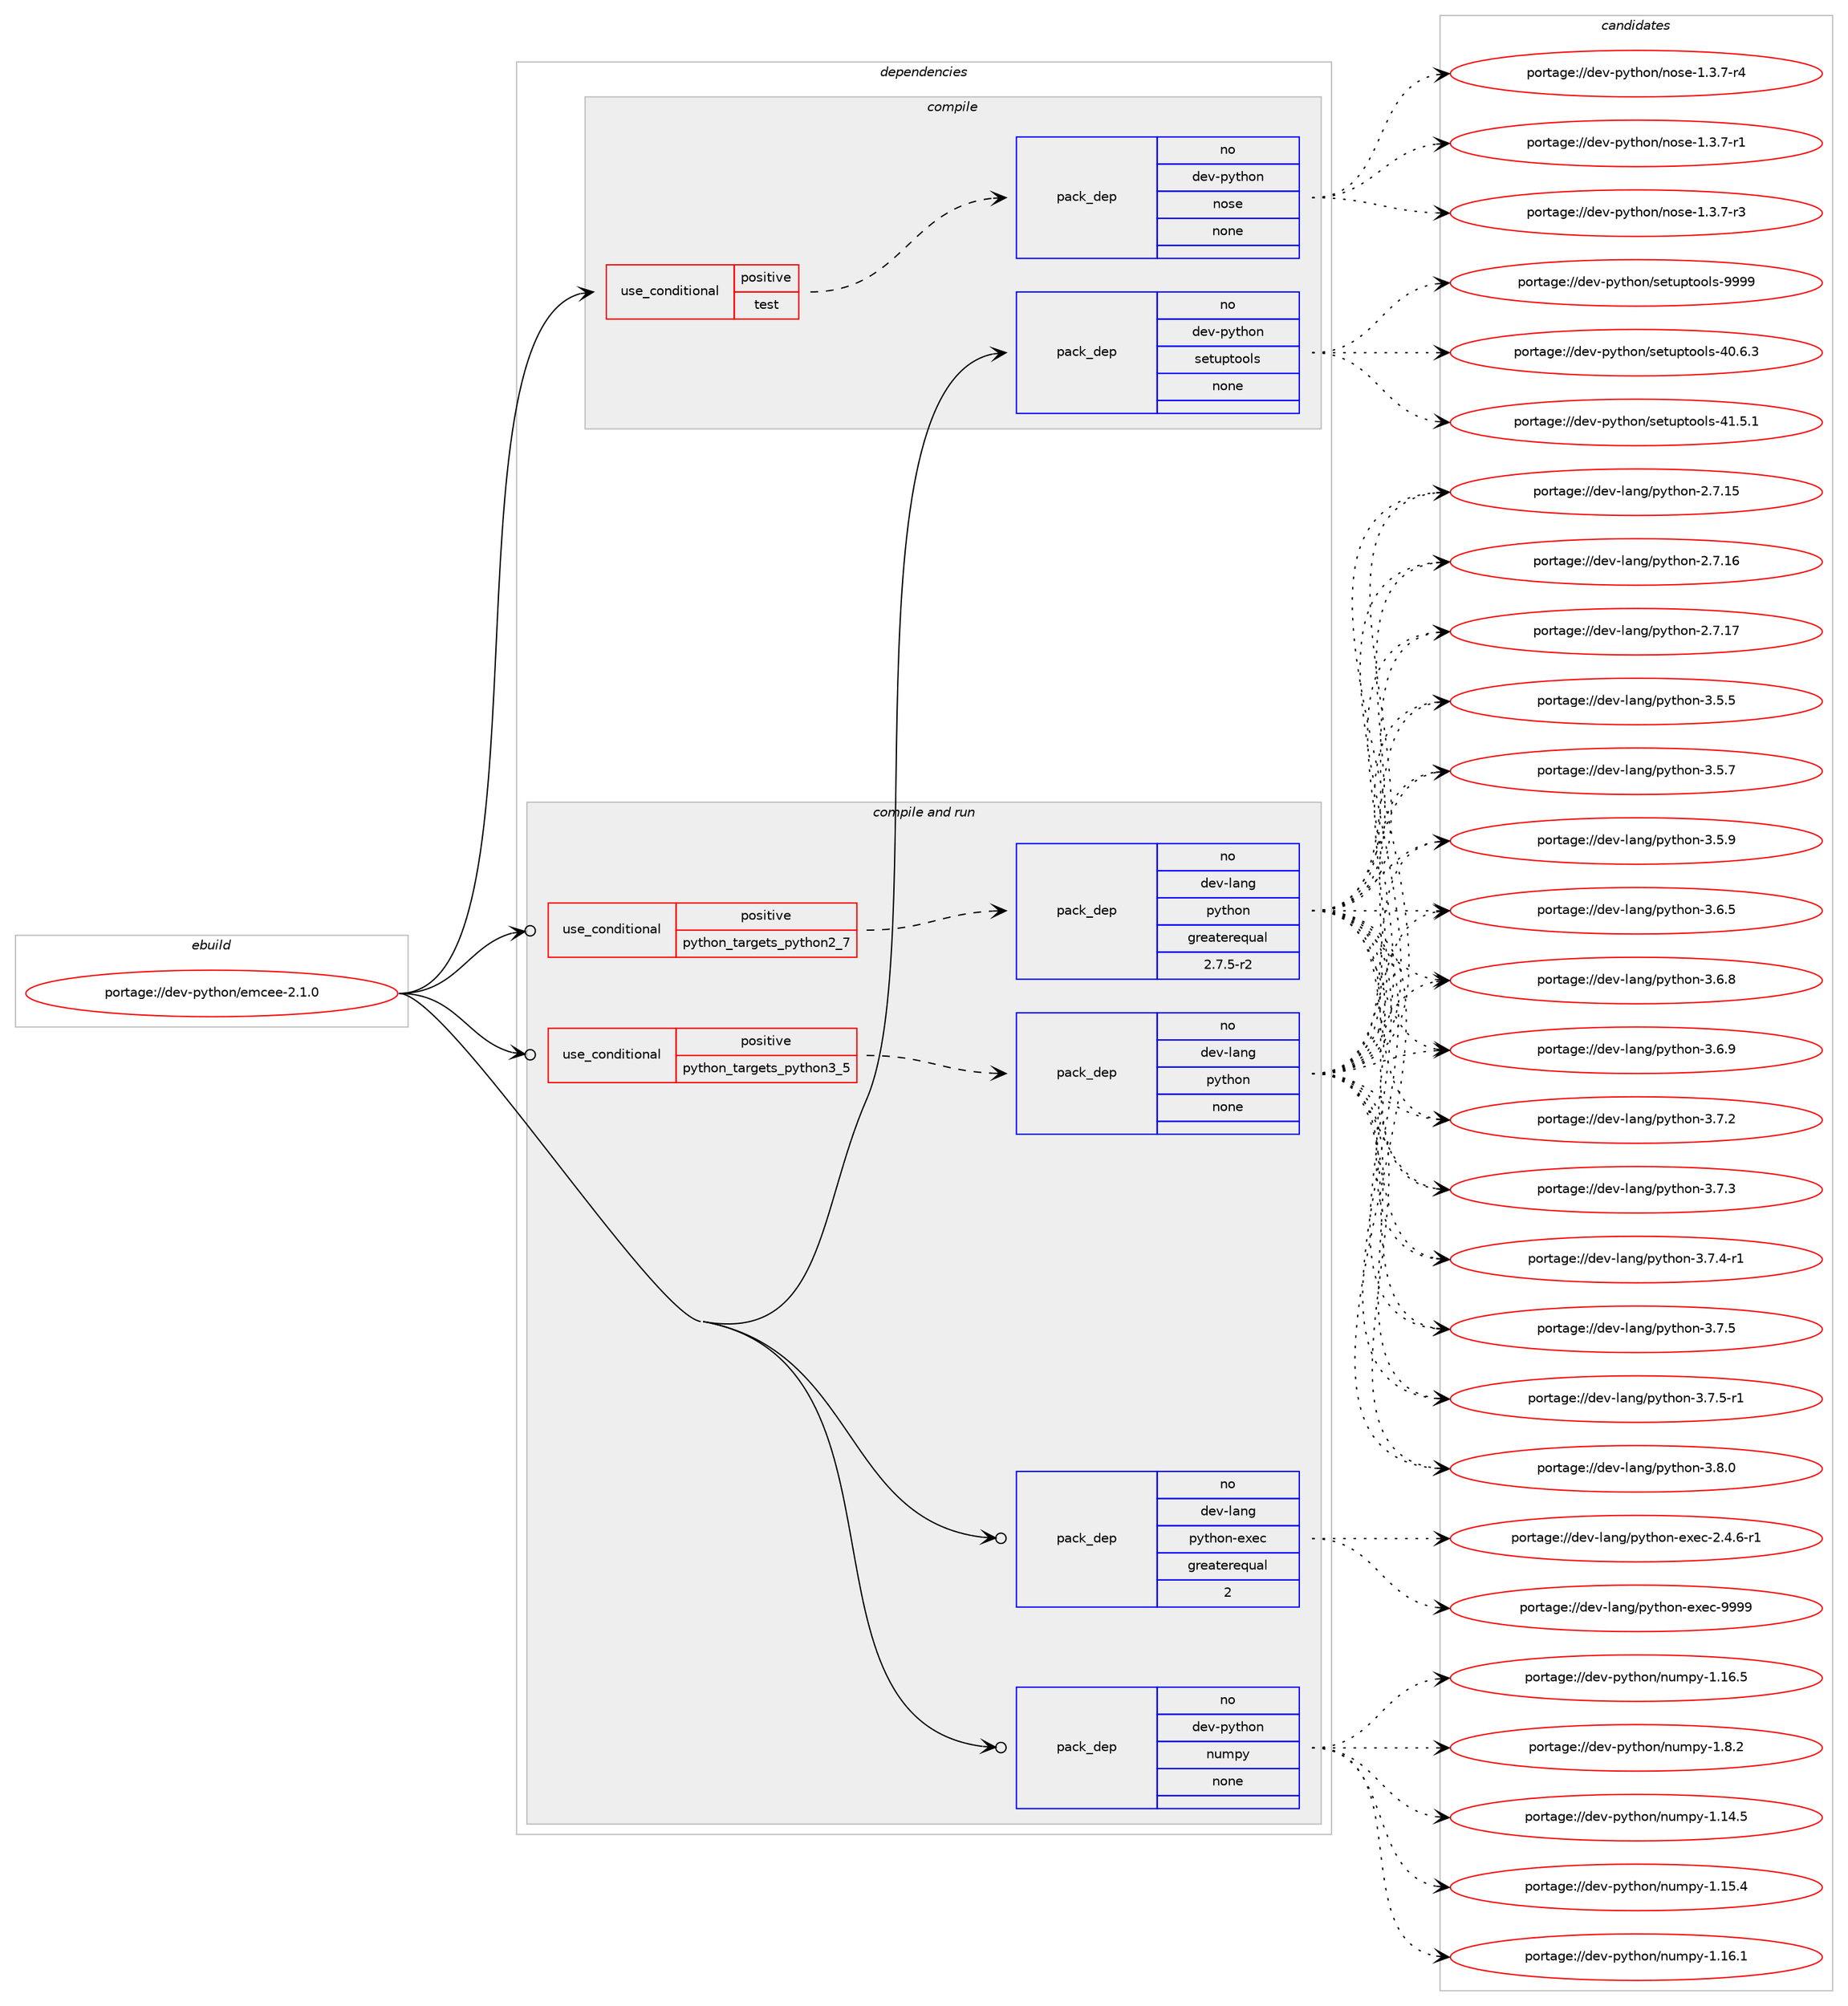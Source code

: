 digraph prolog {

# *************
# Graph options
# *************

newrank=true;
concentrate=true;
compound=true;
graph [rankdir=LR,fontname=Helvetica,fontsize=10,ranksep=1.5];#, ranksep=2.5, nodesep=0.2];
edge  [arrowhead=vee];
node  [fontname=Helvetica,fontsize=10];

# **********
# The ebuild
# **********

subgraph cluster_leftcol {
color=gray;
label=<<i>ebuild</i>>;
id [label="portage://dev-python/emcee-2.1.0", color=red, width=4, href="../dev-python/emcee-2.1.0.svg"];
}

# ****************
# The dependencies
# ****************

subgraph cluster_midcol {
color=gray;
label=<<i>dependencies</i>>;
subgraph cluster_compile {
fillcolor="#eeeeee";
style=filled;
label=<<i>compile</i>>;
subgraph cond28201 {
dependency138109 [label=<<TABLE BORDER="0" CELLBORDER="1" CELLSPACING="0" CELLPADDING="4"><TR><TD ROWSPAN="3" CELLPADDING="10">use_conditional</TD></TR><TR><TD>positive</TD></TR><TR><TD>test</TD></TR></TABLE>>, shape=none, color=red];
subgraph pack106589 {
dependency138110 [label=<<TABLE BORDER="0" CELLBORDER="1" CELLSPACING="0" CELLPADDING="4" WIDTH="220"><TR><TD ROWSPAN="6" CELLPADDING="30">pack_dep</TD></TR><TR><TD WIDTH="110">no</TD></TR><TR><TD>dev-python</TD></TR><TR><TD>nose</TD></TR><TR><TD>none</TD></TR><TR><TD></TD></TR></TABLE>>, shape=none, color=blue];
}
dependency138109:e -> dependency138110:w [weight=20,style="dashed",arrowhead="vee"];
}
id:e -> dependency138109:w [weight=20,style="solid",arrowhead="vee"];
subgraph pack106590 {
dependency138111 [label=<<TABLE BORDER="0" CELLBORDER="1" CELLSPACING="0" CELLPADDING="4" WIDTH="220"><TR><TD ROWSPAN="6" CELLPADDING="30">pack_dep</TD></TR><TR><TD WIDTH="110">no</TD></TR><TR><TD>dev-python</TD></TR><TR><TD>setuptools</TD></TR><TR><TD>none</TD></TR><TR><TD></TD></TR></TABLE>>, shape=none, color=blue];
}
id:e -> dependency138111:w [weight=20,style="solid",arrowhead="vee"];
}
subgraph cluster_compileandrun {
fillcolor="#eeeeee";
style=filled;
label=<<i>compile and run</i>>;
subgraph cond28202 {
dependency138112 [label=<<TABLE BORDER="0" CELLBORDER="1" CELLSPACING="0" CELLPADDING="4"><TR><TD ROWSPAN="3" CELLPADDING="10">use_conditional</TD></TR><TR><TD>positive</TD></TR><TR><TD>python_targets_python2_7</TD></TR></TABLE>>, shape=none, color=red];
subgraph pack106591 {
dependency138113 [label=<<TABLE BORDER="0" CELLBORDER="1" CELLSPACING="0" CELLPADDING="4" WIDTH="220"><TR><TD ROWSPAN="6" CELLPADDING="30">pack_dep</TD></TR><TR><TD WIDTH="110">no</TD></TR><TR><TD>dev-lang</TD></TR><TR><TD>python</TD></TR><TR><TD>greaterequal</TD></TR><TR><TD>2.7.5-r2</TD></TR></TABLE>>, shape=none, color=blue];
}
dependency138112:e -> dependency138113:w [weight=20,style="dashed",arrowhead="vee"];
}
id:e -> dependency138112:w [weight=20,style="solid",arrowhead="odotvee"];
subgraph cond28203 {
dependency138114 [label=<<TABLE BORDER="0" CELLBORDER="1" CELLSPACING="0" CELLPADDING="4"><TR><TD ROWSPAN="3" CELLPADDING="10">use_conditional</TD></TR><TR><TD>positive</TD></TR><TR><TD>python_targets_python3_5</TD></TR></TABLE>>, shape=none, color=red];
subgraph pack106592 {
dependency138115 [label=<<TABLE BORDER="0" CELLBORDER="1" CELLSPACING="0" CELLPADDING="4" WIDTH="220"><TR><TD ROWSPAN="6" CELLPADDING="30">pack_dep</TD></TR><TR><TD WIDTH="110">no</TD></TR><TR><TD>dev-lang</TD></TR><TR><TD>python</TD></TR><TR><TD>none</TD></TR><TR><TD></TD></TR></TABLE>>, shape=none, color=blue];
}
dependency138114:e -> dependency138115:w [weight=20,style="dashed",arrowhead="vee"];
}
id:e -> dependency138114:w [weight=20,style="solid",arrowhead="odotvee"];
subgraph pack106593 {
dependency138116 [label=<<TABLE BORDER="0" CELLBORDER="1" CELLSPACING="0" CELLPADDING="4" WIDTH="220"><TR><TD ROWSPAN="6" CELLPADDING="30">pack_dep</TD></TR><TR><TD WIDTH="110">no</TD></TR><TR><TD>dev-lang</TD></TR><TR><TD>python-exec</TD></TR><TR><TD>greaterequal</TD></TR><TR><TD>2</TD></TR></TABLE>>, shape=none, color=blue];
}
id:e -> dependency138116:w [weight=20,style="solid",arrowhead="odotvee"];
subgraph pack106594 {
dependency138117 [label=<<TABLE BORDER="0" CELLBORDER="1" CELLSPACING="0" CELLPADDING="4" WIDTH="220"><TR><TD ROWSPAN="6" CELLPADDING="30">pack_dep</TD></TR><TR><TD WIDTH="110">no</TD></TR><TR><TD>dev-python</TD></TR><TR><TD>numpy</TD></TR><TR><TD>none</TD></TR><TR><TD></TD></TR></TABLE>>, shape=none, color=blue];
}
id:e -> dependency138117:w [weight=20,style="solid",arrowhead="odotvee"];
}
subgraph cluster_run {
fillcolor="#eeeeee";
style=filled;
label=<<i>run</i>>;
}
}

# **************
# The candidates
# **************

subgraph cluster_choices {
rank=same;
color=gray;
label=<<i>candidates</i>>;

subgraph choice106589 {
color=black;
nodesep=1;
choiceportage10010111845112121116104111110471101111151014549465146554511449 [label="portage://dev-python/nose-1.3.7-r1", color=red, width=4,href="../dev-python/nose-1.3.7-r1.svg"];
choiceportage10010111845112121116104111110471101111151014549465146554511451 [label="portage://dev-python/nose-1.3.7-r3", color=red, width=4,href="../dev-python/nose-1.3.7-r3.svg"];
choiceportage10010111845112121116104111110471101111151014549465146554511452 [label="portage://dev-python/nose-1.3.7-r4", color=red, width=4,href="../dev-python/nose-1.3.7-r4.svg"];
dependency138110:e -> choiceportage10010111845112121116104111110471101111151014549465146554511449:w [style=dotted,weight="100"];
dependency138110:e -> choiceportage10010111845112121116104111110471101111151014549465146554511451:w [style=dotted,weight="100"];
dependency138110:e -> choiceportage10010111845112121116104111110471101111151014549465146554511452:w [style=dotted,weight="100"];
}
subgraph choice106590 {
color=black;
nodesep=1;
choiceportage100101118451121211161041111104711510111611711211611111110811545524846544651 [label="portage://dev-python/setuptools-40.6.3", color=red, width=4,href="../dev-python/setuptools-40.6.3.svg"];
choiceportage100101118451121211161041111104711510111611711211611111110811545524946534649 [label="portage://dev-python/setuptools-41.5.1", color=red, width=4,href="../dev-python/setuptools-41.5.1.svg"];
choiceportage10010111845112121116104111110471151011161171121161111111081154557575757 [label="portage://dev-python/setuptools-9999", color=red, width=4,href="../dev-python/setuptools-9999.svg"];
dependency138111:e -> choiceportage100101118451121211161041111104711510111611711211611111110811545524846544651:w [style=dotted,weight="100"];
dependency138111:e -> choiceportage100101118451121211161041111104711510111611711211611111110811545524946534649:w [style=dotted,weight="100"];
dependency138111:e -> choiceportage10010111845112121116104111110471151011161171121161111111081154557575757:w [style=dotted,weight="100"];
}
subgraph choice106591 {
color=black;
nodesep=1;
choiceportage10010111845108971101034711212111610411111045504655464953 [label="portage://dev-lang/python-2.7.15", color=red, width=4,href="../dev-lang/python-2.7.15.svg"];
choiceportage10010111845108971101034711212111610411111045504655464954 [label="portage://dev-lang/python-2.7.16", color=red, width=4,href="../dev-lang/python-2.7.16.svg"];
choiceportage10010111845108971101034711212111610411111045504655464955 [label="portage://dev-lang/python-2.7.17", color=red, width=4,href="../dev-lang/python-2.7.17.svg"];
choiceportage100101118451089711010347112121116104111110455146534653 [label="portage://dev-lang/python-3.5.5", color=red, width=4,href="../dev-lang/python-3.5.5.svg"];
choiceportage100101118451089711010347112121116104111110455146534655 [label="portage://dev-lang/python-3.5.7", color=red, width=4,href="../dev-lang/python-3.5.7.svg"];
choiceportage100101118451089711010347112121116104111110455146534657 [label="portage://dev-lang/python-3.5.9", color=red, width=4,href="../dev-lang/python-3.5.9.svg"];
choiceportage100101118451089711010347112121116104111110455146544653 [label="portage://dev-lang/python-3.6.5", color=red, width=4,href="../dev-lang/python-3.6.5.svg"];
choiceportage100101118451089711010347112121116104111110455146544656 [label="portage://dev-lang/python-3.6.8", color=red, width=4,href="../dev-lang/python-3.6.8.svg"];
choiceportage100101118451089711010347112121116104111110455146544657 [label="portage://dev-lang/python-3.6.9", color=red, width=4,href="../dev-lang/python-3.6.9.svg"];
choiceportage100101118451089711010347112121116104111110455146554650 [label="portage://dev-lang/python-3.7.2", color=red, width=4,href="../dev-lang/python-3.7.2.svg"];
choiceportage100101118451089711010347112121116104111110455146554651 [label="portage://dev-lang/python-3.7.3", color=red, width=4,href="../dev-lang/python-3.7.3.svg"];
choiceportage1001011184510897110103471121211161041111104551465546524511449 [label="portage://dev-lang/python-3.7.4-r1", color=red, width=4,href="../dev-lang/python-3.7.4-r1.svg"];
choiceportage100101118451089711010347112121116104111110455146554653 [label="portage://dev-lang/python-3.7.5", color=red, width=4,href="../dev-lang/python-3.7.5.svg"];
choiceportage1001011184510897110103471121211161041111104551465546534511449 [label="portage://dev-lang/python-3.7.5-r1", color=red, width=4,href="../dev-lang/python-3.7.5-r1.svg"];
choiceportage100101118451089711010347112121116104111110455146564648 [label="portage://dev-lang/python-3.8.0", color=red, width=4,href="../dev-lang/python-3.8.0.svg"];
dependency138113:e -> choiceportage10010111845108971101034711212111610411111045504655464953:w [style=dotted,weight="100"];
dependency138113:e -> choiceportage10010111845108971101034711212111610411111045504655464954:w [style=dotted,weight="100"];
dependency138113:e -> choiceportage10010111845108971101034711212111610411111045504655464955:w [style=dotted,weight="100"];
dependency138113:e -> choiceportage100101118451089711010347112121116104111110455146534653:w [style=dotted,weight="100"];
dependency138113:e -> choiceportage100101118451089711010347112121116104111110455146534655:w [style=dotted,weight="100"];
dependency138113:e -> choiceportage100101118451089711010347112121116104111110455146534657:w [style=dotted,weight="100"];
dependency138113:e -> choiceportage100101118451089711010347112121116104111110455146544653:w [style=dotted,weight="100"];
dependency138113:e -> choiceportage100101118451089711010347112121116104111110455146544656:w [style=dotted,weight="100"];
dependency138113:e -> choiceportage100101118451089711010347112121116104111110455146544657:w [style=dotted,weight="100"];
dependency138113:e -> choiceportage100101118451089711010347112121116104111110455146554650:w [style=dotted,weight="100"];
dependency138113:e -> choiceportage100101118451089711010347112121116104111110455146554651:w [style=dotted,weight="100"];
dependency138113:e -> choiceportage1001011184510897110103471121211161041111104551465546524511449:w [style=dotted,weight="100"];
dependency138113:e -> choiceportage100101118451089711010347112121116104111110455146554653:w [style=dotted,weight="100"];
dependency138113:e -> choiceportage1001011184510897110103471121211161041111104551465546534511449:w [style=dotted,weight="100"];
dependency138113:e -> choiceportage100101118451089711010347112121116104111110455146564648:w [style=dotted,weight="100"];
}
subgraph choice106592 {
color=black;
nodesep=1;
choiceportage10010111845108971101034711212111610411111045504655464953 [label="portage://dev-lang/python-2.7.15", color=red, width=4,href="../dev-lang/python-2.7.15.svg"];
choiceportage10010111845108971101034711212111610411111045504655464954 [label="portage://dev-lang/python-2.7.16", color=red, width=4,href="../dev-lang/python-2.7.16.svg"];
choiceportage10010111845108971101034711212111610411111045504655464955 [label="portage://dev-lang/python-2.7.17", color=red, width=4,href="../dev-lang/python-2.7.17.svg"];
choiceportage100101118451089711010347112121116104111110455146534653 [label="portage://dev-lang/python-3.5.5", color=red, width=4,href="../dev-lang/python-3.5.5.svg"];
choiceportage100101118451089711010347112121116104111110455146534655 [label="portage://dev-lang/python-3.5.7", color=red, width=4,href="../dev-lang/python-3.5.7.svg"];
choiceportage100101118451089711010347112121116104111110455146534657 [label="portage://dev-lang/python-3.5.9", color=red, width=4,href="../dev-lang/python-3.5.9.svg"];
choiceportage100101118451089711010347112121116104111110455146544653 [label="portage://dev-lang/python-3.6.5", color=red, width=4,href="../dev-lang/python-3.6.5.svg"];
choiceportage100101118451089711010347112121116104111110455146544656 [label="portage://dev-lang/python-3.6.8", color=red, width=4,href="../dev-lang/python-3.6.8.svg"];
choiceportage100101118451089711010347112121116104111110455146544657 [label="portage://dev-lang/python-3.6.9", color=red, width=4,href="../dev-lang/python-3.6.9.svg"];
choiceportage100101118451089711010347112121116104111110455146554650 [label="portage://dev-lang/python-3.7.2", color=red, width=4,href="../dev-lang/python-3.7.2.svg"];
choiceportage100101118451089711010347112121116104111110455146554651 [label="portage://dev-lang/python-3.7.3", color=red, width=4,href="../dev-lang/python-3.7.3.svg"];
choiceportage1001011184510897110103471121211161041111104551465546524511449 [label="portage://dev-lang/python-3.7.4-r1", color=red, width=4,href="../dev-lang/python-3.7.4-r1.svg"];
choiceportage100101118451089711010347112121116104111110455146554653 [label="portage://dev-lang/python-3.7.5", color=red, width=4,href="../dev-lang/python-3.7.5.svg"];
choiceportage1001011184510897110103471121211161041111104551465546534511449 [label="portage://dev-lang/python-3.7.5-r1", color=red, width=4,href="../dev-lang/python-3.7.5-r1.svg"];
choiceportage100101118451089711010347112121116104111110455146564648 [label="portage://dev-lang/python-3.8.0", color=red, width=4,href="../dev-lang/python-3.8.0.svg"];
dependency138115:e -> choiceportage10010111845108971101034711212111610411111045504655464953:w [style=dotted,weight="100"];
dependency138115:e -> choiceportage10010111845108971101034711212111610411111045504655464954:w [style=dotted,weight="100"];
dependency138115:e -> choiceportage10010111845108971101034711212111610411111045504655464955:w [style=dotted,weight="100"];
dependency138115:e -> choiceportage100101118451089711010347112121116104111110455146534653:w [style=dotted,weight="100"];
dependency138115:e -> choiceportage100101118451089711010347112121116104111110455146534655:w [style=dotted,weight="100"];
dependency138115:e -> choiceportage100101118451089711010347112121116104111110455146534657:w [style=dotted,weight="100"];
dependency138115:e -> choiceportage100101118451089711010347112121116104111110455146544653:w [style=dotted,weight="100"];
dependency138115:e -> choiceportage100101118451089711010347112121116104111110455146544656:w [style=dotted,weight="100"];
dependency138115:e -> choiceportage100101118451089711010347112121116104111110455146544657:w [style=dotted,weight="100"];
dependency138115:e -> choiceportage100101118451089711010347112121116104111110455146554650:w [style=dotted,weight="100"];
dependency138115:e -> choiceportage100101118451089711010347112121116104111110455146554651:w [style=dotted,weight="100"];
dependency138115:e -> choiceportage1001011184510897110103471121211161041111104551465546524511449:w [style=dotted,weight="100"];
dependency138115:e -> choiceportage100101118451089711010347112121116104111110455146554653:w [style=dotted,weight="100"];
dependency138115:e -> choiceportage1001011184510897110103471121211161041111104551465546534511449:w [style=dotted,weight="100"];
dependency138115:e -> choiceportage100101118451089711010347112121116104111110455146564648:w [style=dotted,weight="100"];
}
subgraph choice106593 {
color=black;
nodesep=1;
choiceportage10010111845108971101034711212111610411111045101120101994550465246544511449 [label="portage://dev-lang/python-exec-2.4.6-r1", color=red, width=4,href="../dev-lang/python-exec-2.4.6-r1.svg"];
choiceportage10010111845108971101034711212111610411111045101120101994557575757 [label="portage://dev-lang/python-exec-9999", color=red, width=4,href="../dev-lang/python-exec-9999.svg"];
dependency138116:e -> choiceportage10010111845108971101034711212111610411111045101120101994550465246544511449:w [style=dotted,weight="100"];
dependency138116:e -> choiceportage10010111845108971101034711212111610411111045101120101994557575757:w [style=dotted,weight="100"];
}
subgraph choice106594 {
color=black;
nodesep=1;
choiceportage100101118451121211161041111104711011710911212145494649524653 [label="portage://dev-python/numpy-1.14.5", color=red, width=4,href="../dev-python/numpy-1.14.5.svg"];
choiceportage100101118451121211161041111104711011710911212145494649534652 [label="portage://dev-python/numpy-1.15.4", color=red, width=4,href="../dev-python/numpy-1.15.4.svg"];
choiceportage100101118451121211161041111104711011710911212145494649544649 [label="portage://dev-python/numpy-1.16.1", color=red, width=4,href="../dev-python/numpy-1.16.1.svg"];
choiceportage100101118451121211161041111104711011710911212145494649544653 [label="portage://dev-python/numpy-1.16.5", color=red, width=4,href="../dev-python/numpy-1.16.5.svg"];
choiceportage1001011184511212111610411111047110117109112121454946564650 [label="portage://dev-python/numpy-1.8.2", color=red, width=4,href="../dev-python/numpy-1.8.2.svg"];
dependency138117:e -> choiceportage100101118451121211161041111104711011710911212145494649524653:w [style=dotted,weight="100"];
dependency138117:e -> choiceportage100101118451121211161041111104711011710911212145494649534652:w [style=dotted,weight="100"];
dependency138117:e -> choiceportage100101118451121211161041111104711011710911212145494649544649:w [style=dotted,weight="100"];
dependency138117:e -> choiceportage100101118451121211161041111104711011710911212145494649544653:w [style=dotted,weight="100"];
dependency138117:e -> choiceportage1001011184511212111610411111047110117109112121454946564650:w [style=dotted,weight="100"];
}
}

}

